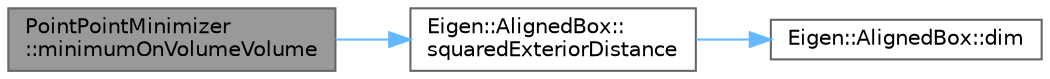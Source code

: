 digraph "PointPointMinimizer::minimumOnVolumeVolume"
{
 // LATEX_PDF_SIZE
  bgcolor="transparent";
  edge [fontname=Helvetica,fontsize=10,labelfontname=Helvetica,labelfontsize=10];
  node [fontname=Helvetica,fontsize=10,shape=box,height=0.2,width=0.4];
  rankdir="LR";
  Node1 [id="Node000001",label="PointPointMinimizer\l::minimumOnVolumeVolume",height=0.2,width=0.4,color="gray40", fillcolor="grey60", style="filled", fontcolor="black",tooltip=" "];
  Node1 -> Node2 [id="edge1_Node000001_Node000002",color="steelblue1",style="solid",tooltip=" "];
  Node2 [id="Node000002",label="Eigen::AlignedBox::\lsquaredExteriorDistance",height=0.2,width=0.4,color="grey40", fillcolor="white", style="filled",URL="$class_eigen_1_1_aligned_box.html#aa6d9ffc81bd77da631fef6559f45cf13",tooltip=" "];
  Node2 -> Node3 [id="edge2_Node000002_Node000003",color="steelblue1",style="solid",tooltip=" "];
  Node3 [id="Node000003",label="Eigen::AlignedBox::dim",height=0.2,width=0.4,color="grey40", fillcolor="white", style="filled",URL="$class_eigen_1_1_aligned_box.html#ab774df3608d0be913a3aa5d67476a521",tooltip=" "];
}
